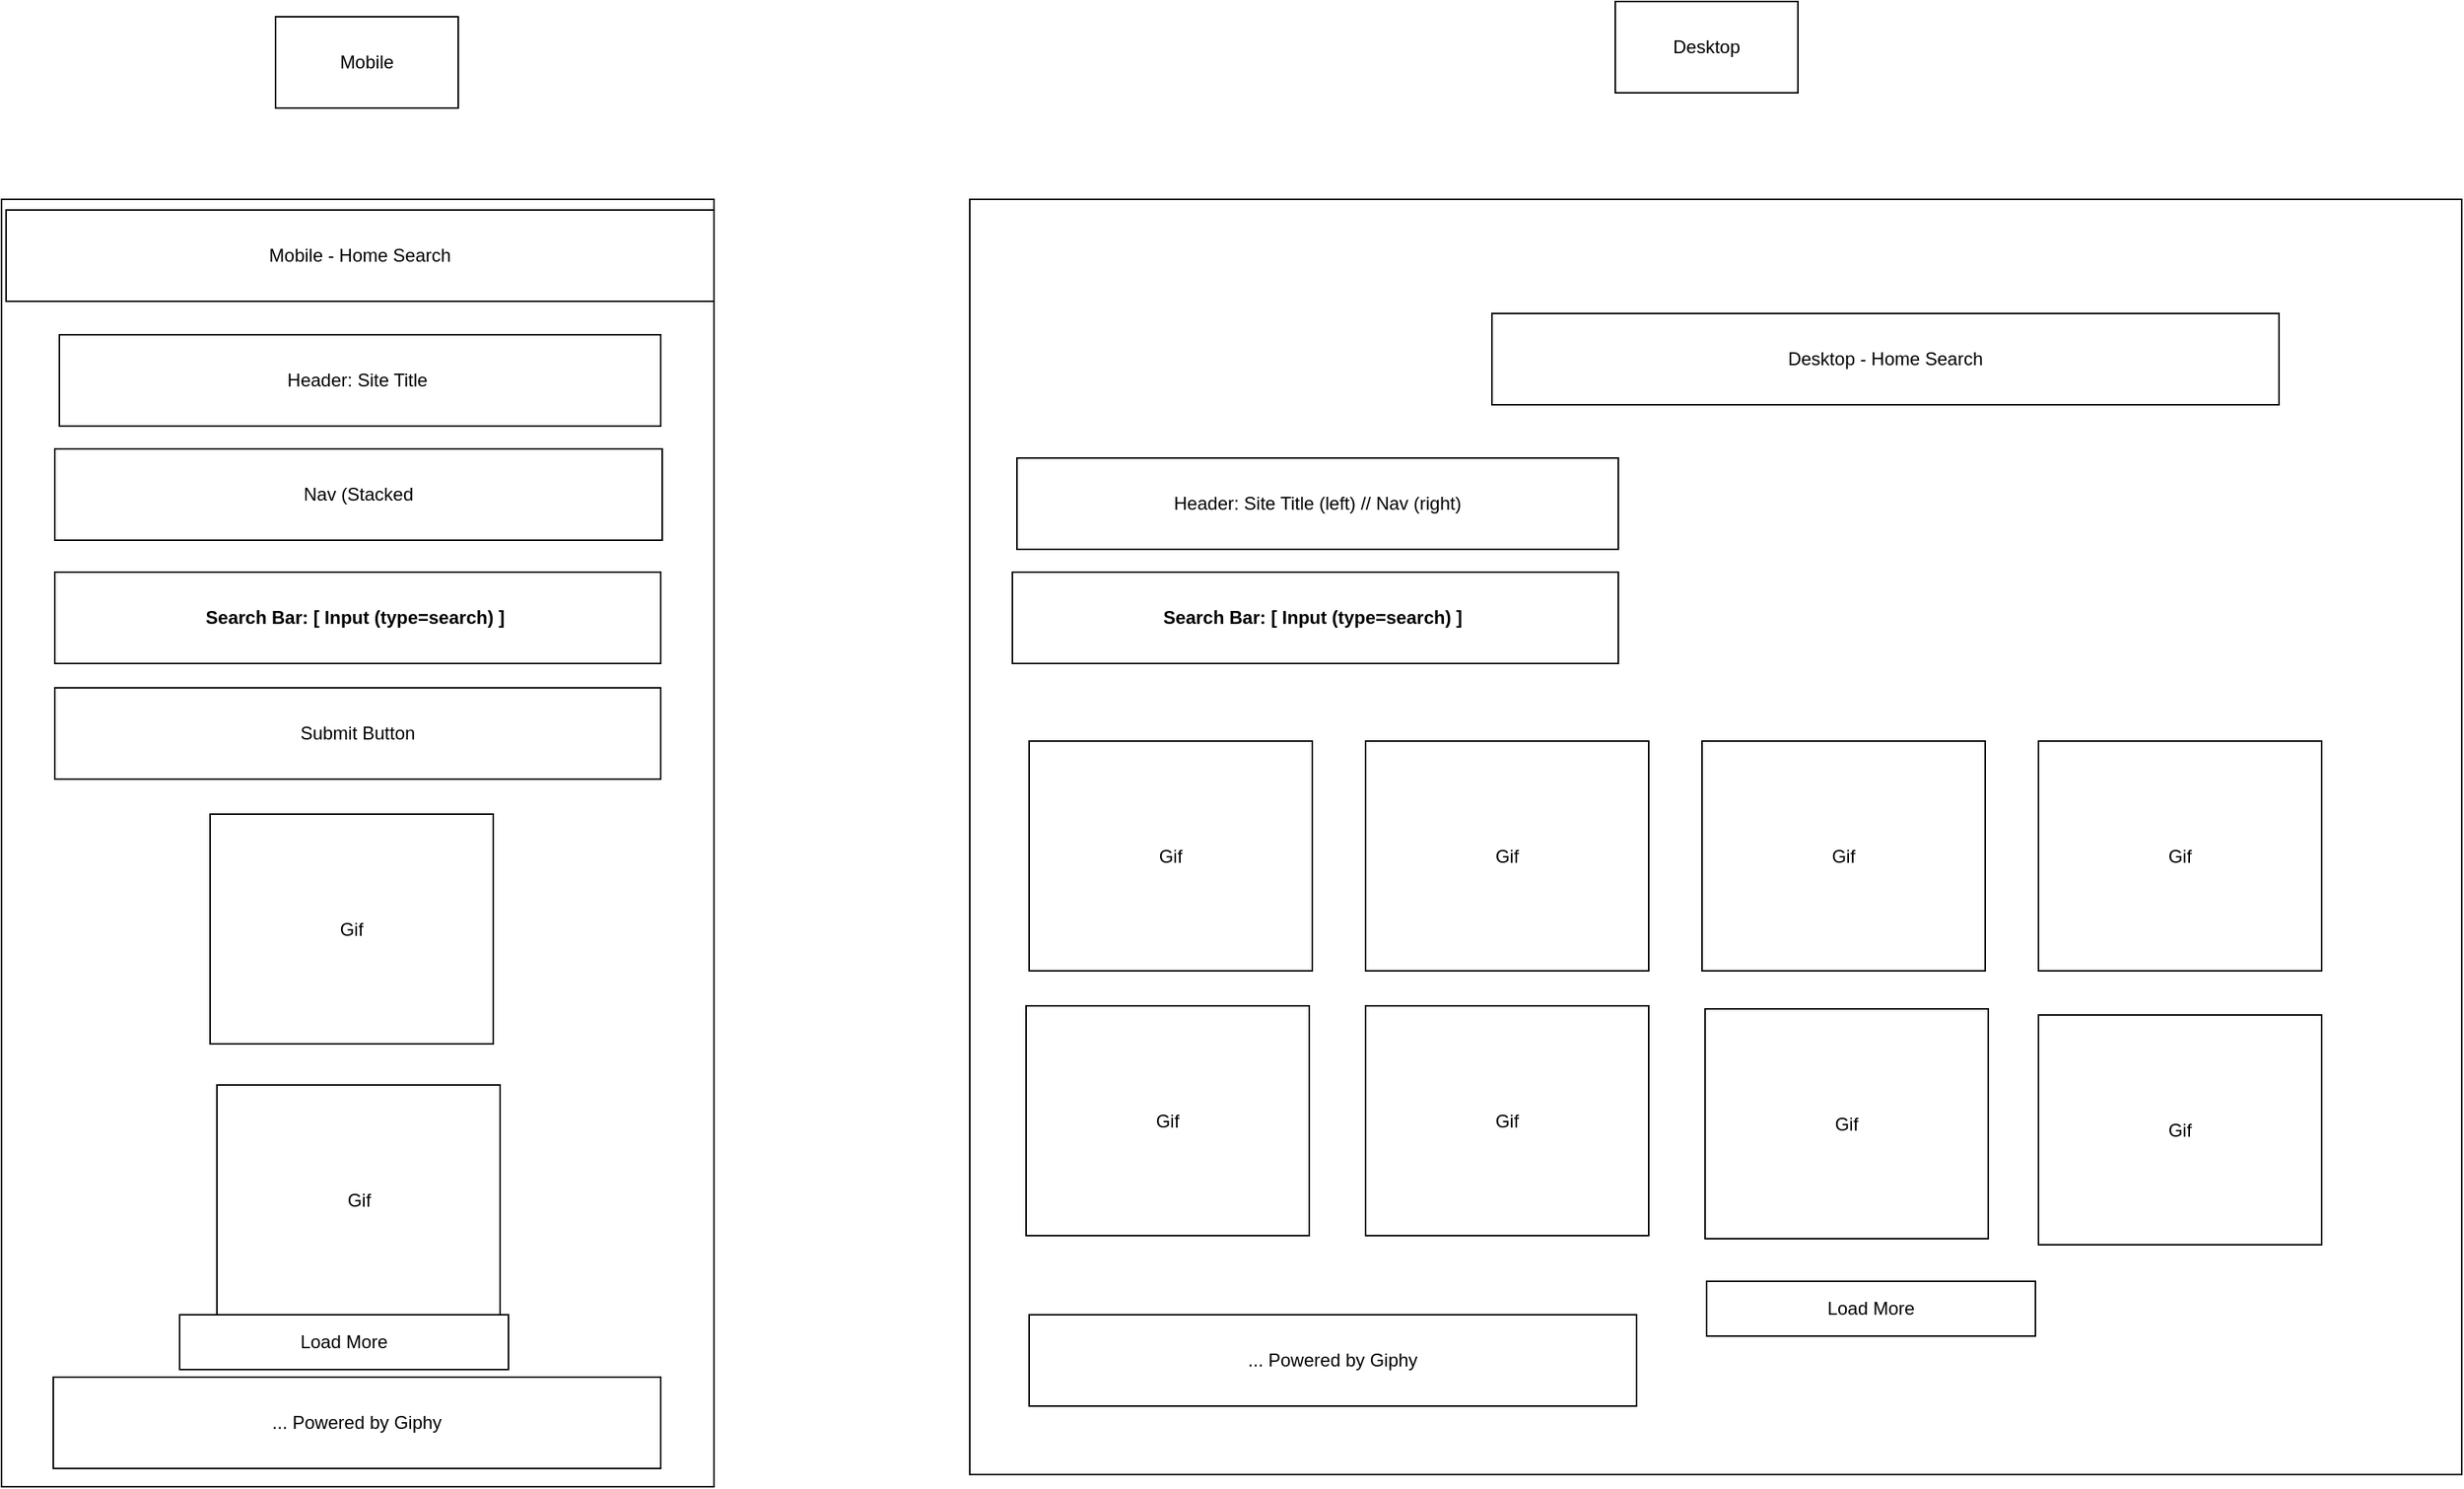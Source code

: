<mxfile version="28.0.7">
  <diagram id="tzgb74HGAMuiFL5wBehH" name="Page-1">
    <mxGraphModel dx="3357" dy="1693" grid="0" gridSize="10" guides="1" tooltips="1" connect="1" arrows="1" fold="1" page="0" pageScale="1" pageWidth="1100" pageHeight="850" math="0" shadow="0">
      <root>
        <mxCell id="0" />
        <mxCell id="1" parent="0" />
        <mxCell id="1NVGdzQ4uj4N4KdJ0gVp-16" value="" style="rounded=0;whiteSpace=wrap;html=1;" vertex="1" parent="1">
          <mxGeometry x="-368" y="-252" width="980" height="838" as="geometry" />
        </mxCell>
        <mxCell id="1NVGdzQ4uj4N4KdJ0gVp-1" value="Desktop - Home Search" style="rounded=0;whiteSpace=wrap;html=1;" vertex="1" parent="1">
          <mxGeometry x="-25" y="-177" width="517" height="60" as="geometry" />
        </mxCell>
        <mxCell id="1NVGdzQ4uj4N4KdJ0gVp-2" value="Header: Site Title (left) // Nav (right)" style="rounded=0;whiteSpace=wrap;html=1;" vertex="1" parent="1">
          <mxGeometry x="-337" y="-82" width="395" height="60" as="geometry" />
        </mxCell>
        <mxCell id="1NVGdzQ4uj4N4KdJ0gVp-3" value="&lt;b&gt;Search Bar: [ Input (type=search) ]&amp;nbsp;&lt;/b&gt;" style="rounded=0;whiteSpace=wrap;html=1;" vertex="1" parent="1">
          <mxGeometry x="-340" y="-7" width="398" height="60" as="geometry" />
        </mxCell>
        <mxCell id="1NVGdzQ4uj4N4KdJ0gVp-5" value="Gif" style="rounded=0;whiteSpace=wrap;html=1;" vertex="1" parent="1">
          <mxGeometry x="-329" y="104" width="186" height="151" as="geometry" />
        </mxCell>
        <mxCell id="1NVGdzQ4uj4N4KdJ0gVp-8" value="Gif" style="rounded=0;whiteSpace=wrap;html=1;" vertex="1" parent="1">
          <mxGeometry x="-108" y="104" width="186" height="151" as="geometry" />
        </mxCell>
        <mxCell id="1NVGdzQ4uj4N4KdJ0gVp-9" value="Gif" style="rounded=0;whiteSpace=wrap;html=1;" vertex="1" parent="1">
          <mxGeometry x="113" y="104" width="186" height="151" as="geometry" />
        </mxCell>
        <mxCell id="1NVGdzQ4uj4N4KdJ0gVp-10" value="Gif" style="rounded=0;whiteSpace=wrap;html=1;" vertex="1" parent="1">
          <mxGeometry x="334" y="104" width="186" height="151" as="geometry" />
        </mxCell>
        <mxCell id="1NVGdzQ4uj4N4KdJ0gVp-11" value="Gif" style="rounded=0;whiteSpace=wrap;html=1;" vertex="1" parent="1">
          <mxGeometry x="-331" y="278" width="186" height="151" as="geometry" />
        </mxCell>
        <mxCell id="1NVGdzQ4uj4N4KdJ0gVp-12" value="Gif" style="rounded=0;whiteSpace=wrap;html=1;" vertex="1" parent="1">
          <mxGeometry x="-108" y="278" width="186" height="151" as="geometry" />
        </mxCell>
        <mxCell id="1NVGdzQ4uj4N4KdJ0gVp-13" value="Gif" style="rounded=0;whiteSpace=wrap;html=1;" vertex="1" parent="1">
          <mxGeometry x="115" y="280" width="186" height="151" as="geometry" />
        </mxCell>
        <mxCell id="1NVGdzQ4uj4N4KdJ0gVp-14" value="Gif" style="rounded=0;whiteSpace=wrap;html=1;" vertex="1" parent="1">
          <mxGeometry x="334" y="284" width="186" height="151" as="geometry" />
        </mxCell>
        <mxCell id="1NVGdzQ4uj4N4KdJ0gVp-15" value="... Powered by Giphy" style="rounded=0;whiteSpace=wrap;html=1;" vertex="1" parent="1">
          <mxGeometry x="-329" y="481" width="399" height="60" as="geometry" />
        </mxCell>
        <mxCell id="1NVGdzQ4uj4N4KdJ0gVp-17" value="Load More" style="rounded=0;whiteSpace=wrap;html=1;" vertex="1" parent="1">
          <mxGeometry x="116" y="459" width="216" height="36" as="geometry" />
        </mxCell>
        <mxCell id="1NVGdzQ4uj4N4KdJ0gVp-18" value="" style="rounded=0;whiteSpace=wrap;html=1;" vertex="1" parent="1">
          <mxGeometry x="-1004" y="-252" width="468" height="846" as="geometry" />
        </mxCell>
        <mxCell id="1NVGdzQ4uj4N4KdJ0gVp-19" value="Mobile" style="rounded=0;whiteSpace=wrap;html=1;" vertex="1" parent="1">
          <mxGeometry x="-824" y="-372" width="120" height="60" as="geometry" />
        </mxCell>
        <mxCell id="1NVGdzQ4uj4N4KdJ0gVp-20" value="Desktop" style="rounded=0;whiteSpace=wrap;html=1;" vertex="1" parent="1">
          <mxGeometry x="56" y="-382" width="120" height="60" as="geometry" />
        </mxCell>
        <mxCell id="1NVGdzQ4uj4N4KdJ0gVp-21" value="Mobile - Home Search" style="rounded=0;whiteSpace=wrap;html=1;" vertex="1" parent="1">
          <mxGeometry x="-1001" y="-245" width="465" height="60" as="geometry" />
        </mxCell>
        <mxCell id="1NVGdzQ4uj4N4KdJ0gVp-22" value="Header: Site Title&amp;nbsp;" style="rounded=0;whiteSpace=wrap;html=1;" vertex="1" parent="1">
          <mxGeometry x="-966" y="-163" width="395" height="60" as="geometry" />
        </mxCell>
        <mxCell id="1NVGdzQ4uj4N4KdJ0gVp-23" value="Nav (Stacked" style="rounded=0;whiteSpace=wrap;html=1;" vertex="1" parent="1">
          <mxGeometry x="-969" y="-88" width="399" height="60" as="geometry" />
        </mxCell>
        <mxCell id="1NVGdzQ4uj4N4KdJ0gVp-25" value="&lt;b&gt;Search Bar: [ Input (type=search) ]&amp;nbsp;&lt;/b&gt;" style="rounded=0;whiteSpace=wrap;html=1;" vertex="1" parent="1">
          <mxGeometry x="-969" y="-7" width="398" height="60" as="geometry" />
        </mxCell>
        <mxCell id="1NVGdzQ4uj4N4KdJ0gVp-26" value="Submit Button" style="rounded=0;whiteSpace=wrap;html=1;" vertex="1" parent="1">
          <mxGeometry x="-969" y="69" width="398" height="60" as="geometry" />
        </mxCell>
        <mxCell id="1NVGdzQ4uj4N4KdJ0gVp-27" value="Gif" style="rounded=0;whiteSpace=wrap;html=1;" vertex="1" parent="1">
          <mxGeometry x="-867" y="152" width="186" height="151" as="geometry" />
        </mxCell>
        <mxCell id="1NVGdzQ4uj4N4KdJ0gVp-28" value="Gif" style="rounded=0;whiteSpace=wrap;html=1;" vertex="1" parent="1">
          <mxGeometry x="-862.5" y="330" width="186" height="151" as="geometry" />
        </mxCell>
        <mxCell id="1NVGdzQ4uj4N4KdJ0gVp-29" value="... Powered by Giphy" style="rounded=0;whiteSpace=wrap;html=1;" vertex="1" parent="1">
          <mxGeometry x="-970" y="522" width="399" height="60" as="geometry" />
        </mxCell>
        <mxCell id="1NVGdzQ4uj4N4KdJ0gVp-30" value="Load More" style="rounded=0;whiteSpace=wrap;html=1;" vertex="1" parent="1">
          <mxGeometry x="-887" y="481" width="216" height="36" as="geometry" />
        </mxCell>
      </root>
    </mxGraphModel>
  </diagram>
</mxfile>
